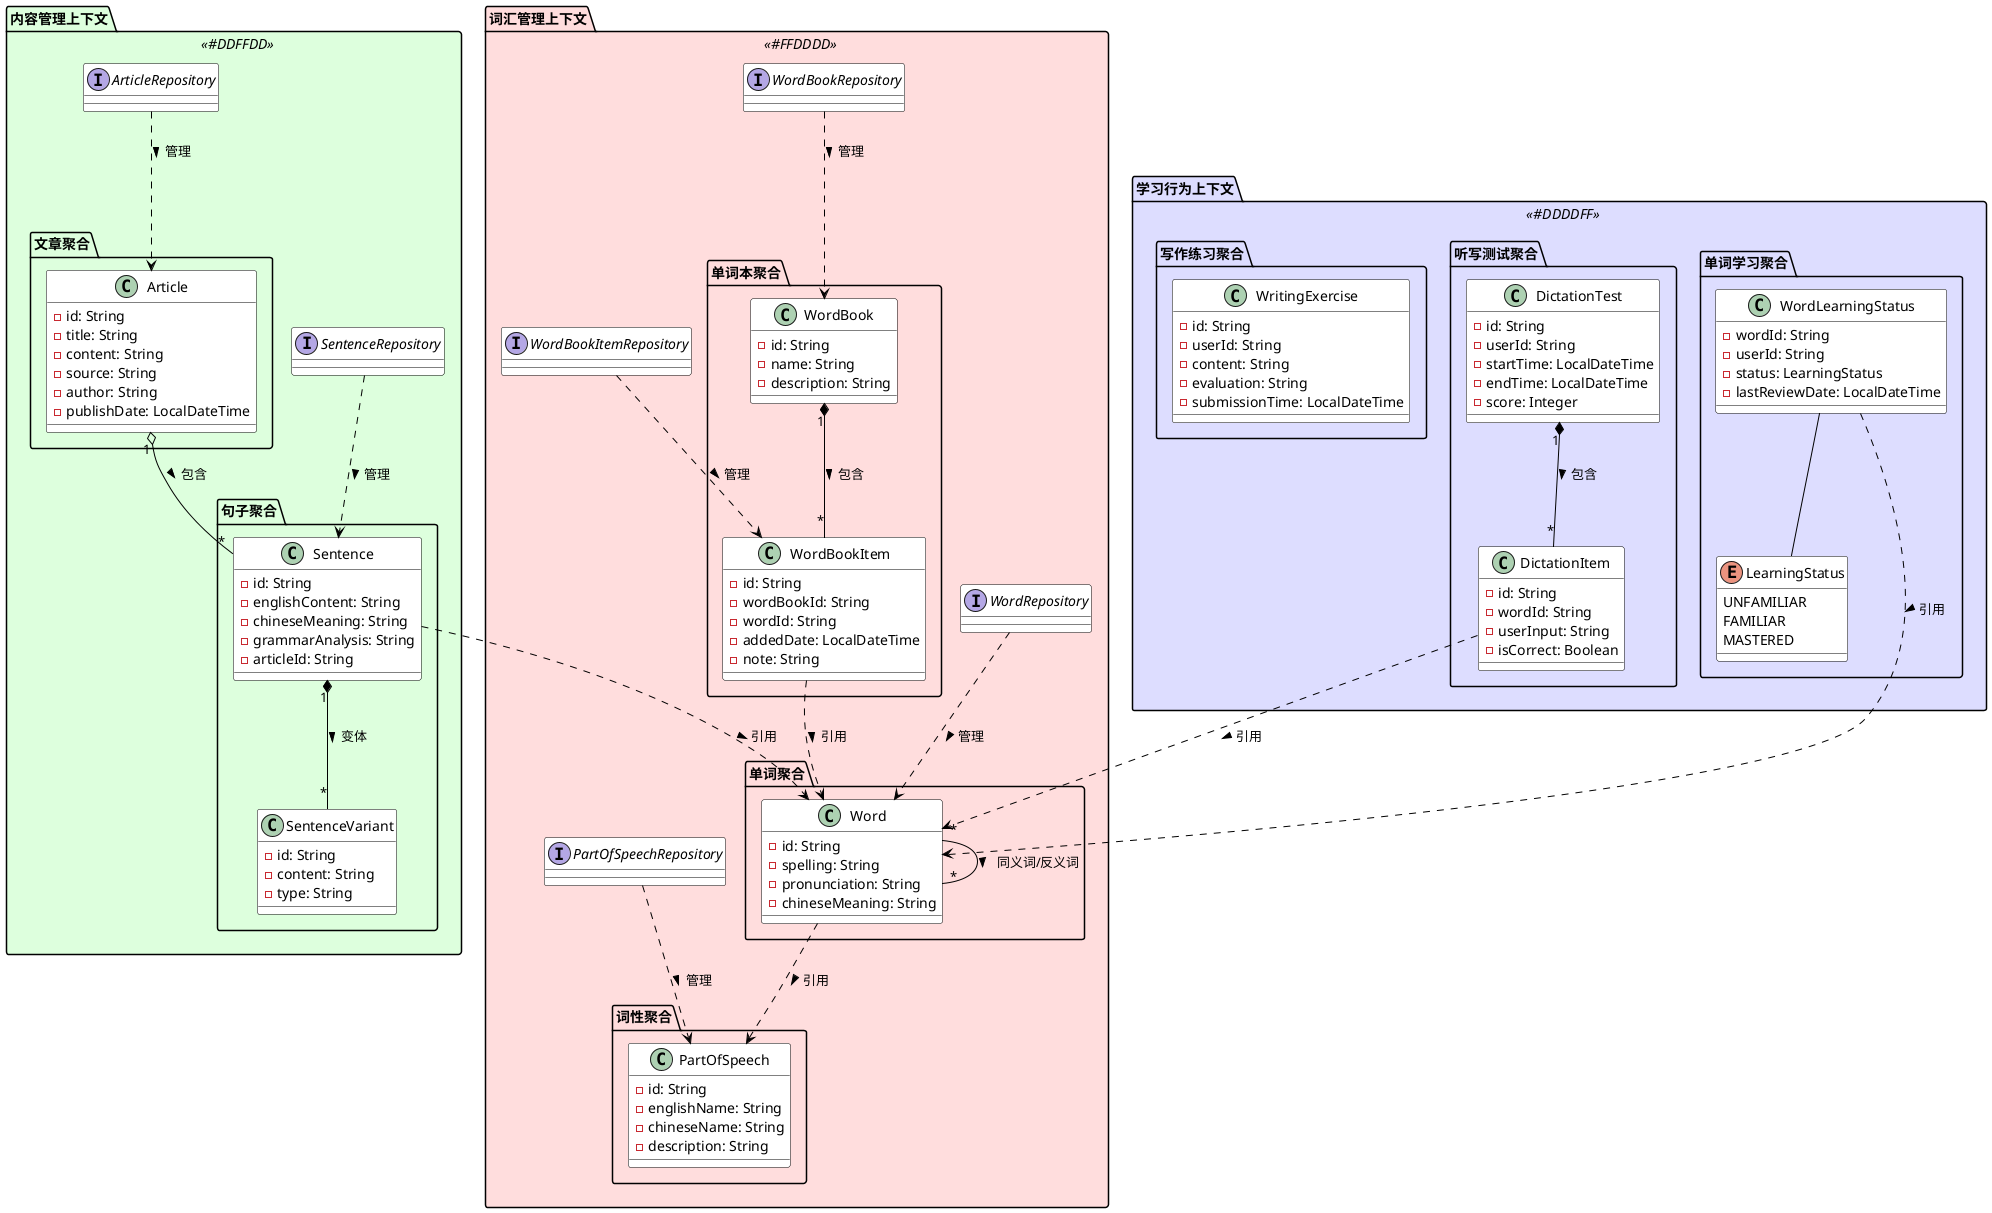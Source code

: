 @startuml 英语学习平台领域模型边界图

' 使用不同的颜色标识不同的上下文
!define VocabularyContext #FFDDDD
!define ContentContext #DDFFDD
!define LearningContext #DDDDFF

' 设置样式
skinparam package {
    BackgroundColor<<VocabularyContext>> VocabularyContext
    BackgroundColor<<ContentContext>> ContentContext
    BackgroundColor<<LearningContext>> LearningContext
    BorderColor black
    FontColor black
}

skinparam class {
    BackgroundColor white
    BorderColor black
    ArrowColor black
}

' 词汇管理上下文
package "词汇管理上下文" <<VocabularyContext>> {
    ' 单词聚合
    package "单词聚合" {
        class Word {
            - id: String
            - spelling: String
            - pronunciation: String
            - chineseMeaning: String
        }
        
        Word "*" -- "*" Word: 同义词/反义词 >
    }
    
    ' 词性聚合
    package "词性聚合" {
        class PartOfSpeech {
            - id: String
            - englishName: String
            - chineseName: String
            - description: String
        }
    }
    
    ' 单词本聚合
    package "单词本聚合" {
        class WordBook {
            - id: String
            - name: String
            - description: String
        }
        
        class WordBookItem {
            - id: String
            - wordBookId: String
            - wordId: String
            - addedDate: LocalDateTime
            - note: String
        }
        
        WordBook "1" *-- "*" WordBookItem: 包含 >
        WordBookItem ..> Word: 引用 >
    }
    
    ' 仓储接口
    interface WordRepository
    interface WordBookRepository
    interface WordBookItemRepository
    interface PartOfSpeechRepository
    
    WordRepository ..> Word: 管理 >
    WordBookRepository ..> WordBook: 管理 >
    WordBookItemRepository ..> WordBookItem: 管理 >
    PartOfSpeechRepository ..> PartOfSpeech: 管理 >
    
    ' 单词与词性的关系改为引用关系
    Word ..> PartOfSpeech: 引用 >
}

' 内容管理上下文
package "内容管理上下文" <<ContentContext>> {
    ' 句子聚合
    package "句子聚合" {
        class Sentence {
            - id: String
            - englishContent: String
            - chineseMeaning: String
            - grammarAnalysis: String
            - articleId: String
        }
        
        class SentenceVariant {
            - id: String
            - content: String
            - type: String
        }
        
        Sentence "1" *-- "*" SentenceVariant: 变体 >
    }
    
    ' 文章聚合
    package "文章聚合" {
        class Article {
            - id: String
            - title: String
            - content: String
            - source: String
            - author: String
            - publishDate: LocalDateTime
        }
        
        Article "1" o-- "*" Sentence: 包含 >
    }
    
    ' 仓储接口
    interface SentenceRepository
    interface ArticleRepository
    
    SentenceRepository ..> Sentence: 管理 >
    ArticleRepository ..> Article: 管理 >
}

' 学习行为上下文 (事件溯源部分)
package "学习行为上下文" <<LearningContext>> {
    ' 单词学习聚合
    package "单词学习聚合" {
        class WordLearningStatus {
            - wordId: String
            - userId: String
            - status: LearningStatus
            - lastReviewDate: LocalDateTime
        }
        
        enum LearningStatus {
            UNFAMILIAR
            FAMILIAR
            MASTERED
        }
        
        WordLearningStatus -- LearningStatus
    }
    
    ' 听写测试聚合
    package "听写测试聚合" {
        class DictationTest {
            - id: String
            - userId: String
            - startTime: LocalDateTime
            - endTime: LocalDateTime
            - score: Integer
        }
        
        class DictationItem {
            - id: String
            - wordId: String
            - userInput: String
            - isCorrect: Boolean
        }
        
        DictationTest "1" *-- "*" DictationItem: 包含 >
    }
    
    ' 写作练习聚合
    package "写作练习聚合" {
        class WritingExercise {
            - id: String
            - userId: String
            - content: String
            - evaluation: String
            - submissionTime: LocalDateTime
        }
    }
}

' 上下文之间的关系
WordLearningStatus ..> Word: 引用 >
DictationItem ..> Word: 引用 >
Sentence ..> Word: 引用 >

@enduml